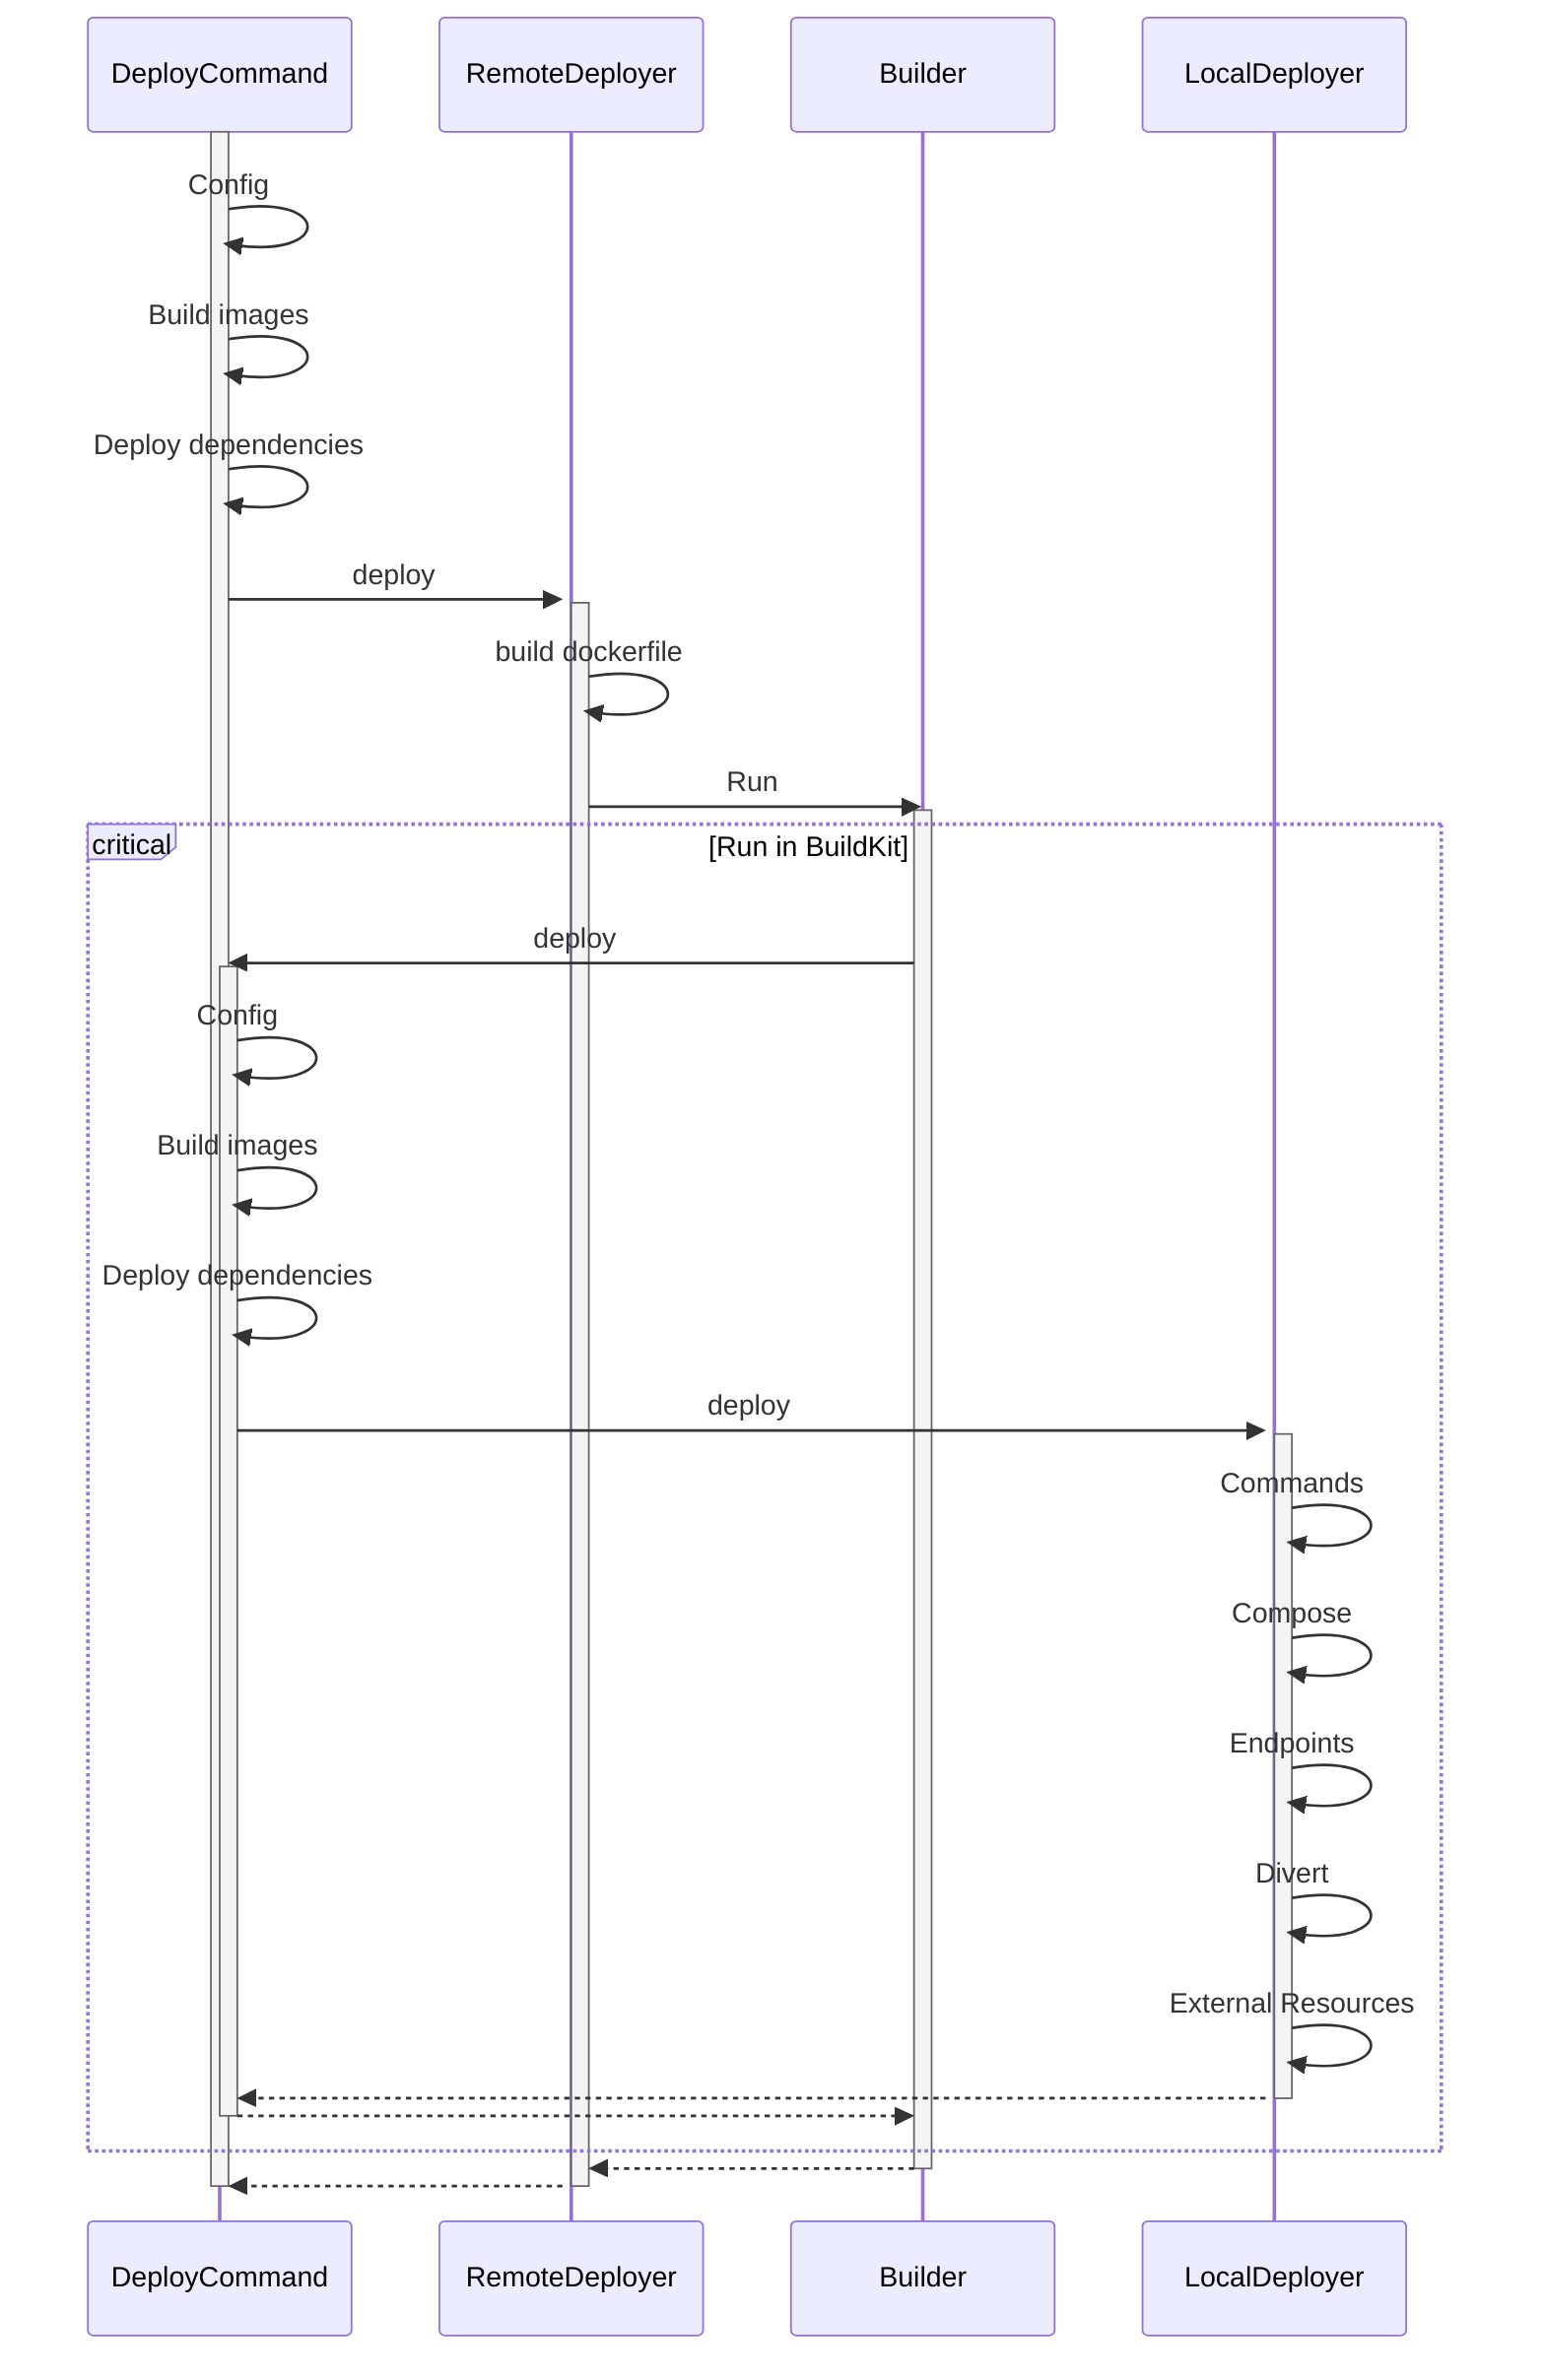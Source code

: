 sequenceDiagram
    activate DeployCommand
    DeployCommand->>DeployCommand: Config
    DeployCommand->>DeployCommand: Build images
    DeployCommand->>DeployCommand: Deploy dependencies
    DeployCommand->>+RemoteDeployer: deploy
    activate RemoteDeployer
    RemoteDeployer->>RemoteDeployer: build dockerfile
    RemoteDeployer->>Builder: Run
    activate Builder
    critical Run in BuildKit
        Builder->>DeployCommand: deploy
        activate DeployCommand
        DeployCommand->>DeployCommand: Config
        DeployCommand->>DeployCommand: Build images
        DeployCommand->>DeployCommand: Deploy dependencies
        DeployCommand->>+LocalDeployer: deploy
        activate LocalDeployer
        LocalDeployer->>LocalDeployer: Commands
        LocalDeployer->>LocalDeployer: Compose
        LocalDeployer->>LocalDeployer: Endpoints
        LocalDeployer->>LocalDeployer: Divert
        LocalDeployer->>LocalDeployer: External Resources
        LocalDeployer-->>DeployCommand: 
        deactivate LocalDeployer
        DeployCommand-->>Builder: 
        deactivate DeployCommand
    end
    Builder-->>RemoteDeployer: 
    deactivate Builder
    RemoteDeployer-->>DeployCommand: 
    deactivate RemoteDeployer
    deactivate DeployCommand